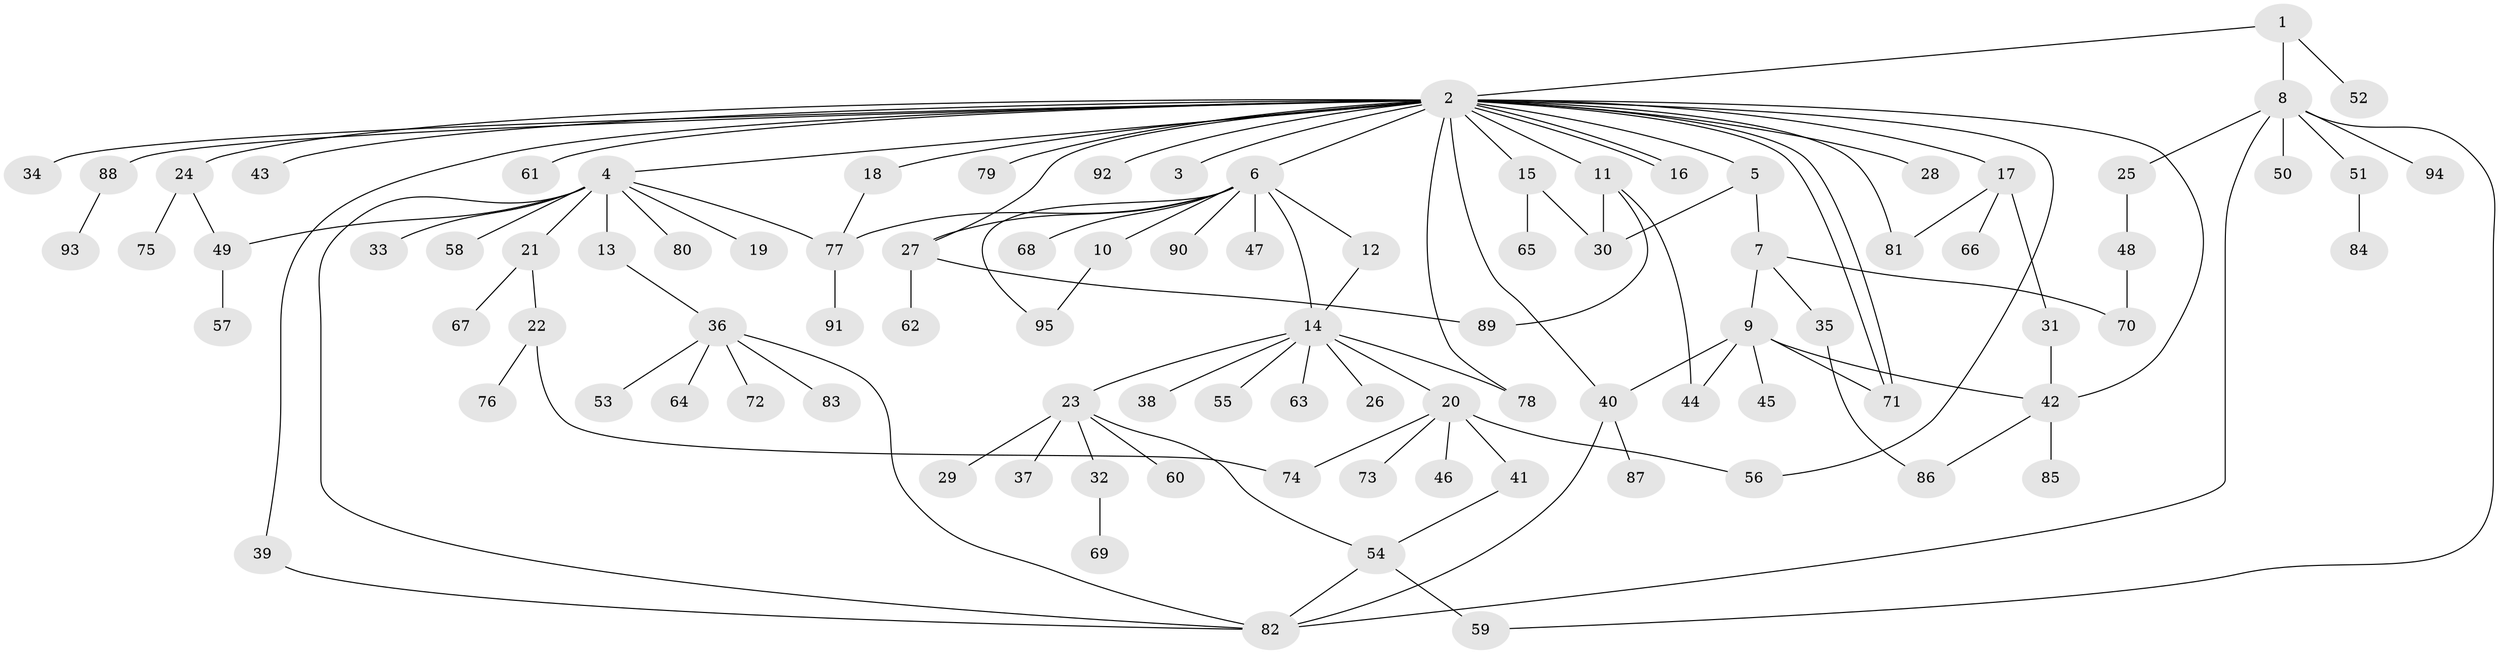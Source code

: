 // coarse degree distribution, {1: 0.7368421052631579, 7: 0.017543859649122806, 8: 0.017543859649122806, 16: 0.017543859649122806, 2: 0.12280701754385964, 5: 0.017543859649122806, 3: 0.03508771929824561, 9: 0.017543859649122806, 21: 0.017543859649122806}
// Generated by graph-tools (version 1.1) at 2025/50/03/04/25 21:50:02]
// undirected, 95 vertices, 123 edges
graph export_dot {
graph [start="1"]
  node [color=gray90,style=filled];
  1;
  2;
  3;
  4;
  5;
  6;
  7;
  8;
  9;
  10;
  11;
  12;
  13;
  14;
  15;
  16;
  17;
  18;
  19;
  20;
  21;
  22;
  23;
  24;
  25;
  26;
  27;
  28;
  29;
  30;
  31;
  32;
  33;
  34;
  35;
  36;
  37;
  38;
  39;
  40;
  41;
  42;
  43;
  44;
  45;
  46;
  47;
  48;
  49;
  50;
  51;
  52;
  53;
  54;
  55;
  56;
  57;
  58;
  59;
  60;
  61;
  62;
  63;
  64;
  65;
  66;
  67;
  68;
  69;
  70;
  71;
  72;
  73;
  74;
  75;
  76;
  77;
  78;
  79;
  80;
  81;
  82;
  83;
  84;
  85;
  86;
  87;
  88;
  89;
  90;
  91;
  92;
  93;
  94;
  95;
  1 -- 2;
  1 -- 8;
  1 -- 52;
  2 -- 3;
  2 -- 4;
  2 -- 5;
  2 -- 6;
  2 -- 11;
  2 -- 15;
  2 -- 16;
  2 -- 16;
  2 -- 17;
  2 -- 18;
  2 -- 24;
  2 -- 27;
  2 -- 28;
  2 -- 34;
  2 -- 39;
  2 -- 40;
  2 -- 42;
  2 -- 43;
  2 -- 56;
  2 -- 61;
  2 -- 71;
  2 -- 71;
  2 -- 78;
  2 -- 79;
  2 -- 81;
  2 -- 88;
  2 -- 92;
  4 -- 13;
  4 -- 19;
  4 -- 21;
  4 -- 33;
  4 -- 49;
  4 -- 58;
  4 -- 77;
  4 -- 80;
  4 -- 82;
  5 -- 7;
  5 -- 30;
  6 -- 10;
  6 -- 12;
  6 -- 14;
  6 -- 27;
  6 -- 47;
  6 -- 68;
  6 -- 77;
  6 -- 90;
  6 -- 95;
  7 -- 9;
  7 -- 35;
  7 -- 70;
  8 -- 25;
  8 -- 50;
  8 -- 51;
  8 -- 59;
  8 -- 82;
  8 -- 94;
  9 -- 40;
  9 -- 42;
  9 -- 44;
  9 -- 45;
  9 -- 71;
  10 -- 95;
  11 -- 30;
  11 -- 44;
  11 -- 89;
  12 -- 14;
  13 -- 36;
  14 -- 20;
  14 -- 23;
  14 -- 26;
  14 -- 38;
  14 -- 55;
  14 -- 63;
  14 -- 78;
  15 -- 30;
  15 -- 65;
  17 -- 31;
  17 -- 66;
  17 -- 81;
  18 -- 77;
  20 -- 41;
  20 -- 46;
  20 -- 56;
  20 -- 73;
  20 -- 74;
  21 -- 22;
  21 -- 67;
  22 -- 74;
  22 -- 76;
  23 -- 29;
  23 -- 32;
  23 -- 37;
  23 -- 54;
  23 -- 60;
  24 -- 49;
  24 -- 75;
  25 -- 48;
  27 -- 62;
  27 -- 89;
  31 -- 42;
  32 -- 69;
  35 -- 86;
  36 -- 53;
  36 -- 64;
  36 -- 72;
  36 -- 82;
  36 -- 83;
  39 -- 82;
  40 -- 82;
  40 -- 87;
  41 -- 54;
  42 -- 85;
  42 -- 86;
  48 -- 70;
  49 -- 57;
  51 -- 84;
  54 -- 59;
  54 -- 82;
  77 -- 91;
  88 -- 93;
}
